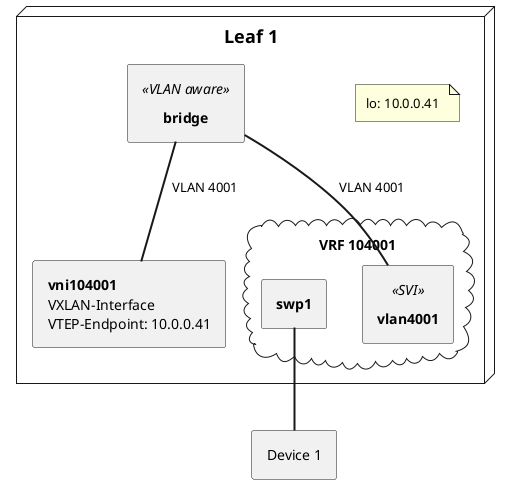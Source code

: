 @startuml EVPN VTEP
skinparam Padding 5

node "=Leaf 1" as l1 {
  note "lo: 10.0.0.41" as n1
  rectangle "**bridge**" <<VLAN aware>> as l1br
  rectangle "**vni104001**\nVXLAN-Interface\nVTEP-Endpoint: 10.0.0.41" as l1vtep
  cloud "VRF 104001" as l1vrf {
      rectangle "**vlan4001**" <<SVI>> as l1svi
      rectangle "**swp1**" as l1swp
  }

  l1br -[bold]- l1vtep: VLAN 4001
  l1br -[bold]- l1svi: VLAN 4001
}

rectangle "Device 1" as d1
l1swp -[bold]- d1

@enduml